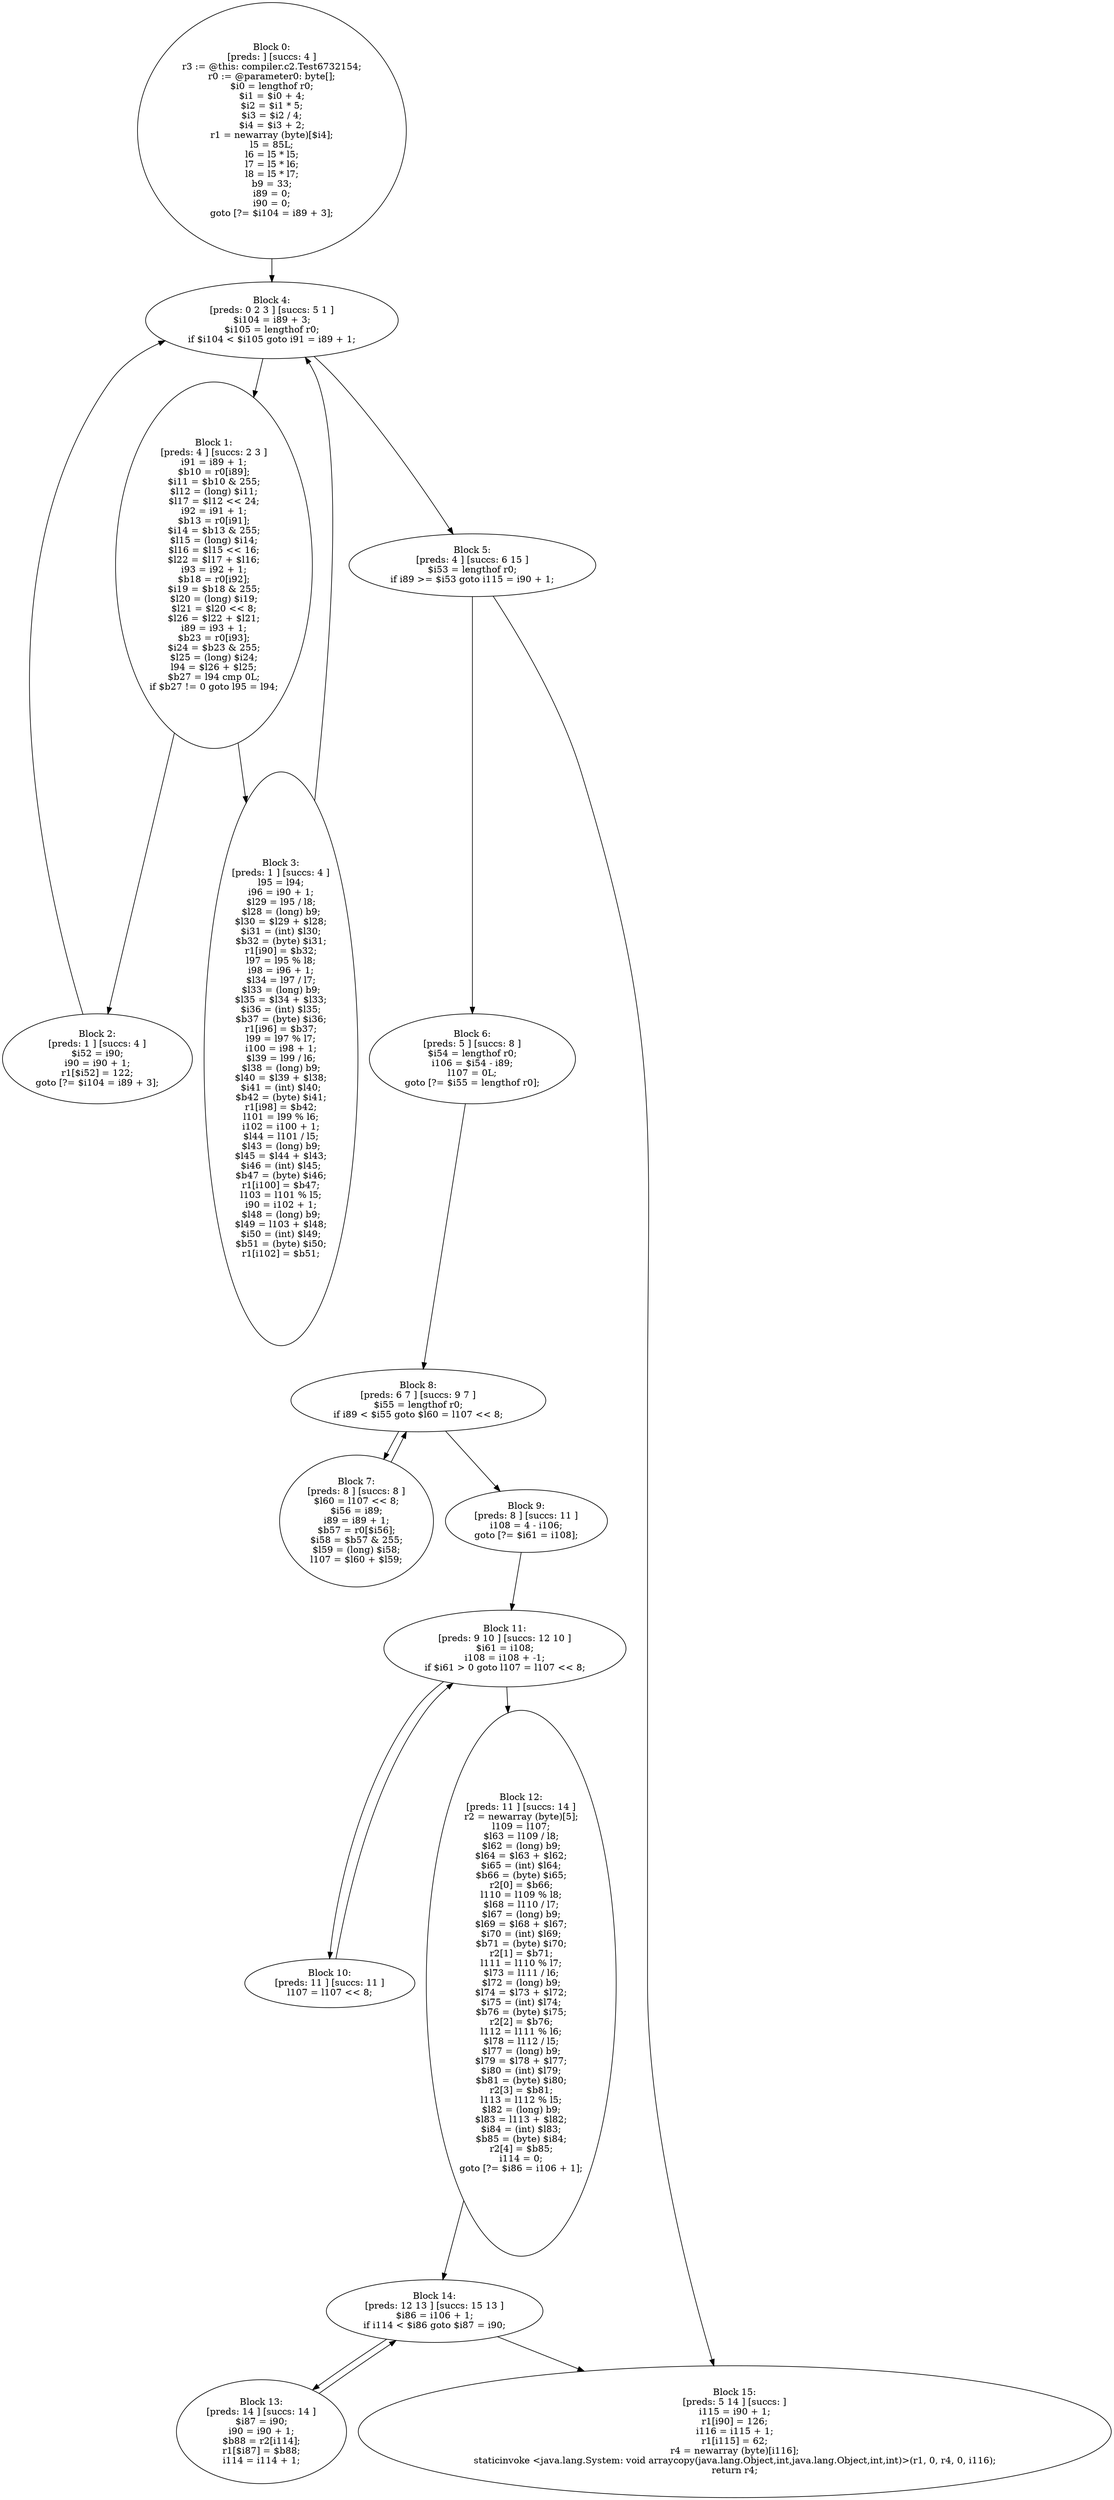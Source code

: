 digraph "unitGraph" {
    "Block 0:
[preds: ] [succs: 4 ]
r3 := @this: compiler.c2.Test6732154;
r0 := @parameter0: byte[];
$i0 = lengthof r0;
$i1 = $i0 + 4;
$i2 = $i1 * 5;
$i3 = $i2 / 4;
$i4 = $i3 + 2;
r1 = newarray (byte)[$i4];
l5 = 85L;
l6 = l5 * l5;
l7 = l5 * l6;
l8 = l5 * l7;
b9 = 33;
i89 = 0;
i90 = 0;
goto [?= $i104 = i89 + 3];
"
    "Block 1:
[preds: 4 ] [succs: 2 3 ]
i91 = i89 + 1;
$b10 = r0[i89];
$i11 = $b10 & 255;
$l12 = (long) $i11;
$l17 = $l12 << 24;
i92 = i91 + 1;
$b13 = r0[i91];
$i14 = $b13 & 255;
$l15 = (long) $i14;
$l16 = $l15 << 16;
$l22 = $l17 + $l16;
i93 = i92 + 1;
$b18 = r0[i92];
$i19 = $b18 & 255;
$l20 = (long) $i19;
$l21 = $l20 << 8;
$l26 = $l22 + $l21;
i89 = i93 + 1;
$b23 = r0[i93];
$i24 = $b23 & 255;
$l25 = (long) $i24;
l94 = $l26 + $l25;
$b27 = l94 cmp 0L;
if $b27 != 0 goto l95 = l94;
"
    "Block 2:
[preds: 1 ] [succs: 4 ]
$i52 = i90;
i90 = i90 + 1;
r1[$i52] = 122;
goto [?= $i104 = i89 + 3];
"
    "Block 3:
[preds: 1 ] [succs: 4 ]
l95 = l94;
i96 = i90 + 1;
$l29 = l95 / l8;
$l28 = (long) b9;
$l30 = $l29 + $l28;
$i31 = (int) $l30;
$b32 = (byte) $i31;
r1[i90] = $b32;
l97 = l95 % l8;
i98 = i96 + 1;
$l34 = l97 / l7;
$l33 = (long) b9;
$l35 = $l34 + $l33;
$i36 = (int) $l35;
$b37 = (byte) $i36;
r1[i96] = $b37;
l99 = l97 % l7;
i100 = i98 + 1;
$l39 = l99 / l6;
$l38 = (long) b9;
$l40 = $l39 + $l38;
$i41 = (int) $l40;
$b42 = (byte) $i41;
r1[i98] = $b42;
l101 = l99 % l6;
i102 = i100 + 1;
$l44 = l101 / l5;
$l43 = (long) b9;
$l45 = $l44 + $l43;
$i46 = (int) $l45;
$b47 = (byte) $i46;
r1[i100] = $b47;
l103 = l101 % l5;
i90 = i102 + 1;
$l48 = (long) b9;
$l49 = l103 + $l48;
$i50 = (int) $l49;
$b51 = (byte) $i50;
r1[i102] = $b51;
"
    "Block 4:
[preds: 0 2 3 ] [succs: 5 1 ]
$i104 = i89 + 3;
$i105 = lengthof r0;
if $i104 < $i105 goto i91 = i89 + 1;
"
    "Block 5:
[preds: 4 ] [succs: 6 15 ]
$i53 = lengthof r0;
if i89 >= $i53 goto i115 = i90 + 1;
"
    "Block 6:
[preds: 5 ] [succs: 8 ]
$i54 = lengthof r0;
i106 = $i54 - i89;
l107 = 0L;
goto [?= $i55 = lengthof r0];
"
    "Block 7:
[preds: 8 ] [succs: 8 ]
$l60 = l107 << 8;
$i56 = i89;
i89 = i89 + 1;
$b57 = r0[$i56];
$i58 = $b57 & 255;
$l59 = (long) $i58;
l107 = $l60 + $l59;
"
    "Block 8:
[preds: 6 7 ] [succs: 9 7 ]
$i55 = lengthof r0;
if i89 < $i55 goto $l60 = l107 << 8;
"
    "Block 9:
[preds: 8 ] [succs: 11 ]
i108 = 4 - i106;
goto [?= $i61 = i108];
"
    "Block 10:
[preds: 11 ] [succs: 11 ]
l107 = l107 << 8;
"
    "Block 11:
[preds: 9 10 ] [succs: 12 10 ]
$i61 = i108;
i108 = i108 + -1;
if $i61 > 0 goto l107 = l107 << 8;
"
    "Block 12:
[preds: 11 ] [succs: 14 ]
r2 = newarray (byte)[5];
l109 = l107;
$l63 = l109 / l8;
$l62 = (long) b9;
$l64 = $l63 + $l62;
$i65 = (int) $l64;
$b66 = (byte) $i65;
r2[0] = $b66;
l110 = l109 % l8;
$l68 = l110 / l7;
$l67 = (long) b9;
$l69 = $l68 + $l67;
$i70 = (int) $l69;
$b71 = (byte) $i70;
r2[1] = $b71;
l111 = l110 % l7;
$l73 = l111 / l6;
$l72 = (long) b9;
$l74 = $l73 + $l72;
$i75 = (int) $l74;
$b76 = (byte) $i75;
r2[2] = $b76;
l112 = l111 % l6;
$l78 = l112 / l5;
$l77 = (long) b9;
$l79 = $l78 + $l77;
$i80 = (int) $l79;
$b81 = (byte) $i80;
r2[3] = $b81;
l113 = l112 % l5;
$l82 = (long) b9;
$l83 = l113 + $l82;
$i84 = (int) $l83;
$b85 = (byte) $i84;
r2[4] = $b85;
i114 = 0;
goto [?= $i86 = i106 + 1];
"
    "Block 13:
[preds: 14 ] [succs: 14 ]
$i87 = i90;
i90 = i90 + 1;
$b88 = r2[i114];
r1[$i87] = $b88;
i114 = i114 + 1;
"
    "Block 14:
[preds: 12 13 ] [succs: 15 13 ]
$i86 = i106 + 1;
if i114 < $i86 goto $i87 = i90;
"
    "Block 15:
[preds: 5 14 ] [succs: ]
i115 = i90 + 1;
r1[i90] = 126;
i116 = i115 + 1;
r1[i115] = 62;
r4 = newarray (byte)[i116];
staticinvoke <java.lang.System: void arraycopy(java.lang.Object,int,java.lang.Object,int,int)>(r1, 0, r4, 0, i116);
return r4;
"
    "Block 0:
[preds: ] [succs: 4 ]
r3 := @this: compiler.c2.Test6732154;
r0 := @parameter0: byte[];
$i0 = lengthof r0;
$i1 = $i0 + 4;
$i2 = $i1 * 5;
$i3 = $i2 / 4;
$i4 = $i3 + 2;
r1 = newarray (byte)[$i4];
l5 = 85L;
l6 = l5 * l5;
l7 = l5 * l6;
l8 = l5 * l7;
b9 = 33;
i89 = 0;
i90 = 0;
goto [?= $i104 = i89 + 3];
"->"Block 4:
[preds: 0 2 3 ] [succs: 5 1 ]
$i104 = i89 + 3;
$i105 = lengthof r0;
if $i104 < $i105 goto i91 = i89 + 1;
";
    "Block 1:
[preds: 4 ] [succs: 2 3 ]
i91 = i89 + 1;
$b10 = r0[i89];
$i11 = $b10 & 255;
$l12 = (long) $i11;
$l17 = $l12 << 24;
i92 = i91 + 1;
$b13 = r0[i91];
$i14 = $b13 & 255;
$l15 = (long) $i14;
$l16 = $l15 << 16;
$l22 = $l17 + $l16;
i93 = i92 + 1;
$b18 = r0[i92];
$i19 = $b18 & 255;
$l20 = (long) $i19;
$l21 = $l20 << 8;
$l26 = $l22 + $l21;
i89 = i93 + 1;
$b23 = r0[i93];
$i24 = $b23 & 255;
$l25 = (long) $i24;
l94 = $l26 + $l25;
$b27 = l94 cmp 0L;
if $b27 != 0 goto l95 = l94;
"->"Block 2:
[preds: 1 ] [succs: 4 ]
$i52 = i90;
i90 = i90 + 1;
r1[$i52] = 122;
goto [?= $i104 = i89 + 3];
";
    "Block 1:
[preds: 4 ] [succs: 2 3 ]
i91 = i89 + 1;
$b10 = r0[i89];
$i11 = $b10 & 255;
$l12 = (long) $i11;
$l17 = $l12 << 24;
i92 = i91 + 1;
$b13 = r0[i91];
$i14 = $b13 & 255;
$l15 = (long) $i14;
$l16 = $l15 << 16;
$l22 = $l17 + $l16;
i93 = i92 + 1;
$b18 = r0[i92];
$i19 = $b18 & 255;
$l20 = (long) $i19;
$l21 = $l20 << 8;
$l26 = $l22 + $l21;
i89 = i93 + 1;
$b23 = r0[i93];
$i24 = $b23 & 255;
$l25 = (long) $i24;
l94 = $l26 + $l25;
$b27 = l94 cmp 0L;
if $b27 != 0 goto l95 = l94;
"->"Block 3:
[preds: 1 ] [succs: 4 ]
l95 = l94;
i96 = i90 + 1;
$l29 = l95 / l8;
$l28 = (long) b9;
$l30 = $l29 + $l28;
$i31 = (int) $l30;
$b32 = (byte) $i31;
r1[i90] = $b32;
l97 = l95 % l8;
i98 = i96 + 1;
$l34 = l97 / l7;
$l33 = (long) b9;
$l35 = $l34 + $l33;
$i36 = (int) $l35;
$b37 = (byte) $i36;
r1[i96] = $b37;
l99 = l97 % l7;
i100 = i98 + 1;
$l39 = l99 / l6;
$l38 = (long) b9;
$l40 = $l39 + $l38;
$i41 = (int) $l40;
$b42 = (byte) $i41;
r1[i98] = $b42;
l101 = l99 % l6;
i102 = i100 + 1;
$l44 = l101 / l5;
$l43 = (long) b9;
$l45 = $l44 + $l43;
$i46 = (int) $l45;
$b47 = (byte) $i46;
r1[i100] = $b47;
l103 = l101 % l5;
i90 = i102 + 1;
$l48 = (long) b9;
$l49 = l103 + $l48;
$i50 = (int) $l49;
$b51 = (byte) $i50;
r1[i102] = $b51;
";
    "Block 2:
[preds: 1 ] [succs: 4 ]
$i52 = i90;
i90 = i90 + 1;
r1[$i52] = 122;
goto [?= $i104 = i89 + 3];
"->"Block 4:
[preds: 0 2 3 ] [succs: 5 1 ]
$i104 = i89 + 3;
$i105 = lengthof r0;
if $i104 < $i105 goto i91 = i89 + 1;
";
    "Block 3:
[preds: 1 ] [succs: 4 ]
l95 = l94;
i96 = i90 + 1;
$l29 = l95 / l8;
$l28 = (long) b9;
$l30 = $l29 + $l28;
$i31 = (int) $l30;
$b32 = (byte) $i31;
r1[i90] = $b32;
l97 = l95 % l8;
i98 = i96 + 1;
$l34 = l97 / l7;
$l33 = (long) b9;
$l35 = $l34 + $l33;
$i36 = (int) $l35;
$b37 = (byte) $i36;
r1[i96] = $b37;
l99 = l97 % l7;
i100 = i98 + 1;
$l39 = l99 / l6;
$l38 = (long) b9;
$l40 = $l39 + $l38;
$i41 = (int) $l40;
$b42 = (byte) $i41;
r1[i98] = $b42;
l101 = l99 % l6;
i102 = i100 + 1;
$l44 = l101 / l5;
$l43 = (long) b9;
$l45 = $l44 + $l43;
$i46 = (int) $l45;
$b47 = (byte) $i46;
r1[i100] = $b47;
l103 = l101 % l5;
i90 = i102 + 1;
$l48 = (long) b9;
$l49 = l103 + $l48;
$i50 = (int) $l49;
$b51 = (byte) $i50;
r1[i102] = $b51;
"->"Block 4:
[preds: 0 2 3 ] [succs: 5 1 ]
$i104 = i89 + 3;
$i105 = lengthof r0;
if $i104 < $i105 goto i91 = i89 + 1;
";
    "Block 4:
[preds: 0 2 3 ] [succs: 5 1 ]
$i104 = i89 + 3;
$i105 = lengthof r0;
if $i104 < $i105 goto i91 = i89 + 1;
"->"Block 5:
[preds: 4 ] [succs: 6 15 ]
$i53 = lengthof r0;
if i89 >= $i53 goto i115 = i90 + 1;
";
    "Block 4:
[preds: 0 2 3 ] [succs: 5 1 ]
$i104 = i89 + 3;
$i105 = lengthof r0;
if $i104 < $i105 goto i91 = i89 + 1;
"->"Block 1:
[preds: 4 ] [succs: 2 3 ]
i91 = i89 + 1;
$b10 = r0[i89];
$i11 = $b10 & 255;
$l12 = (long) $i11;
$l17 = $l12 << 24;
i92 = i91 + 1;
$b13 = r0[i91];
$i14 = $b13 & 255;
$l15 = (long) $i14;
$l16 = $l15 << 16;
$l22 = $l17 + $l16;
i93 = i92 + 1;
$b18 = r0[i92];
$i19 = $b18 & 255;
$l20 = (long) $i19;
$l21 = $l20 << 8;
$l26 = $l22 + $l21;
i89 = i93 + 1;
$b23 = r0[i93];
$i24 = $b23 & 255;
$l25 = (long) $i24;
l94 = $l26 + $l25;
$b27 = l94 cmp 0L;
if $b27 != 0 goto l95 = l94;
";
    "Block 5:
[preds: 4 ] [succs: 6 15 ]
$i53 = lengthof r0;
if i89 >= $i53 goto i115 = i90 + 1;
"->"Block 6:
[preds: 5 ] [succs: 8 ]
$i54 = lengthof r0;
i106 = $i54 - i89;
l107 = 0L;
goto [?= $i55 = lengthof r0];
";
    "Block 5:
[preds: 4 ] [succs: 6 15 ]
$i53 = lengthof r0;
if i89 >= $i53 goto i115 = i90 + 1;
"->"Block 15:
[preds: 5 14 ] [succs: ]
i115 = i90 + 1;
r1[i90] = 126;
i116 = i115 + 1;
r1[i115] = 62;
r4 = newarray (byte)[i116];
staticinvoke <java.lang.System: void arraycopy(java.lang.Object,int,java.lang.Object,int,int)>(r1, 0, r4, 0, i116);
return r4;
";
    "Block 6:
[preds: 5 ] [succs: 8 ]
$i54 = lengthof r0;
i106 = $i54 - i89;
l107 = 0L;
goto [?= $i55 = lengthof r0];
"->"Block 8:
[preds: 6 7 ] [succs: 9 7 ]
$i55 = lengthof r0;
if i89 < $i55 goto $l60 = l107 << 8;
";
    "Block 7:
[preds: 8 ] [succs: 8 ]
$l60 = l107 << 8;
$i56 = i89;
i89 = i89 + 1;
$b57 = r0[$i56];
$i58 = $b57 & 255;
$l59 = (long) $i58;
l107 = $l60 + $l59;
"->"Block 8:
[preds: 6 7 ] [succs: 9 7 ]
$i55 = lengthof r0;
if i89 < $i55 goto $l60 = l107 << 8;
";
    "Block 8:
[preds: 6 7 ] [succs: 9 7 ]
$i55 = lengthof r0;
if i89 < $i55 goto $l60 = l107 << 8;
"->"Block 9:
[preds: 8 ] [succs: 11 ]
i108 = 4 - i106;
goto [?= $i61 = i108];
";
    "Block 8:
[preds: 6 7 ] [succs: 9 7 ]
$i55 = lengthof r0;
if i89 < $i55 goto $l60 = l107 << 8;
"->"Block 7:
[preds: 8 ] [succs: 8 ]
$l60 = l107 << 8;
$i56 = i89;
i89 = i89 + 1;
$b57 = r0[$i56];
$i58 = $b57 & 255;
$l59 = (long) $i58;
l107 = $l60 + $l59;
";
    "Block 9:
[preds: 8 ] [succs: 11 ]
i108 = 4 - i106;
goto [?= $i61 = i108];
"->"Block 11:
[preds: 9 10 ] [succs: 12 10 ]
$i61 = i108;
i108 = i108 + -1;
if $i61 > 0 goto l107 = l107 << 8;
";
    "Block 10:
[preds: 11 ] [succs: 11 ]
l107 = l107 << 8;
"->"Block 11:
[preds: 9 10 ] [succs: 12 10 ]
$i61 = i108;
i108 = i108 + -1;
if $i61 > 0 goto l107 = l107 << 8;
";
    "Block 11:
[preds: 9 10 ] [succs: 12 10 ]
$i61 = i108;
i108 = i108 + -1;
if $i61 > 0 goto l107 = l107 << 8;
"->"Block 12:
[preds: 11 ] [succs: 14 ]
r2 = newarray (byte)[5];
l109 = l107;
$l63 = l109 / l8;
$l62 = (long) b9;
$l64 = $l63 + $l62;
$i65 = (int) $l64;
$b66 = (byte) $i65;
r2[0] = $b66;
l110 = l109 % l8;
$l68 = l110 / l7;
$l67 = (long) b9;
$l69 = $l68 + $l67;
$i70 = (int) $l69;
$b71 = (byte) $i70;
r2[1] = $b71;
l111 = l110 % l7;
$l73 = l111 / l6;
$l72 = (long) b9;
$l74 = $l73 + $l72;
$i75 = (int) $l74;
$b76 = (byte) $i75;
r2[2] = $b76;
l112 = l111 % l6;
$l78 = l112 / l5;
$l77 = (long) b9;
$l79 = $l78 + $l77;
$i80 = (int) $l79;
$b81 = (byte) $i80;
r2[3] = $b81;
l113 = l112 % l5;
$l82 = (long) b9;
$l83 = l113 + $l82;
$i84 = (int) $l83;
$b85 = (byte) $i84;
r2[4] = $b85;
i114 = 0;
goto [?= $i86 = i106 + 1];
";
    "Block 11:
[preds: 9 10 ] [succs: 12 10 ]
$i61 = i108;
i108 = i108 + -1;
if $i61 > 0 goto l107 = l107 << 8;
"->"Block 10:
[preds: 11 ] [succs: 11 ]
l107 = l107 << 8;
";
    "Block 12:
[preds: 11 ] [succs: 14 ]
r2 = newarray (byte)[5];
l109 = l107;
$l63 = l109 / l8;
$l62 = (long) b9;
$l64 = $l63 + $l62;
$i65 = (int) $l64;
$b66 = (byte) $i65;
r2[0] = $b66;
l110 = l109 % l8;
$l68 = l110 / l7;
$l67 = (long) b9;
$l69 = $l68 + $l67;
$i70 = (int) $l69;
$b71 = (byte) $i70;
r2[1] = $b71;
l111 = l110 % l7;
$l73 = l111 / l6;
$l72 = (long) b9;
$l74 = $l73 + $l72;
$i75 = (int) $l74;
$b76 = (byte) $i75;
r2[2] = $b76;
l112 = l111 % l6;
$l78 = l112 / l5;
$l77 = (long) b9;
$l79 = $l78 + $l77;
$i80 = (int) $l79;
$b81 = (byte) $i80;
r2[3] = $b81;
l113 = l112 % l5;
$l82 = (long) b9;
$l83 = l113 + $l82;
$i84 = (int) $l83;
$b85 = (byte) $i84;
r2[4] = $b85;
i114 = 0;
goto [?= $i86 = i106 + 1];
"->"Block 14:
[preds: 12 13 ] [succs: 15 13 ]
$i86 = i106 + 1;
if i114 < $i86 goto $i87 = i90;
";
    "Block 13:
[preds: 14 ] [succs: 14 ]
$i87 = i90;
i90 = i90 + 1;
$b88 = r2[i114];
r1[$i87] = $b88;
i114 = i114 + 1;
"->"Block 14:
[preds: 12 13 ] [succs: 15 13 ]
$i86 = i106 + 1;
if i114 < $i86 goto $i87 = i90;
";
    "Block 14:
[preds: 12 13 ] [succs: 15 13 ]
$i86 = i106 + 1;
if i114 < $i86 goto $i87 = i90;
"->"Block 15:
[preds: 5 14 ] [succs: ]
i115 = i90 + 1;
r1[i90] = 126;
i116 = i115 + 1;
r1[i115] = 62;
r4 = newarray (byte)[i116];
staticinvoke <java.lang.System: void arraycopy(java.lang.Object,int,java.lang.Object,int,int)>(r1, 0, r4, 0, i116);
return r4;
";
    "Block 14:
[preds: 12 13 ] [succs: 15 13 ]
$i86 = i106 + 1;
if i114 < $i86 goto $i87 = i90;
"->"Block 13:
[preds: 14 ] [succs: 14 ]
$i87 = i90;
i90 = i90 + 1;
$b88 = r2[i114];
r1[$i87] = $b88;
i114 = i114 + 1;
";
}
